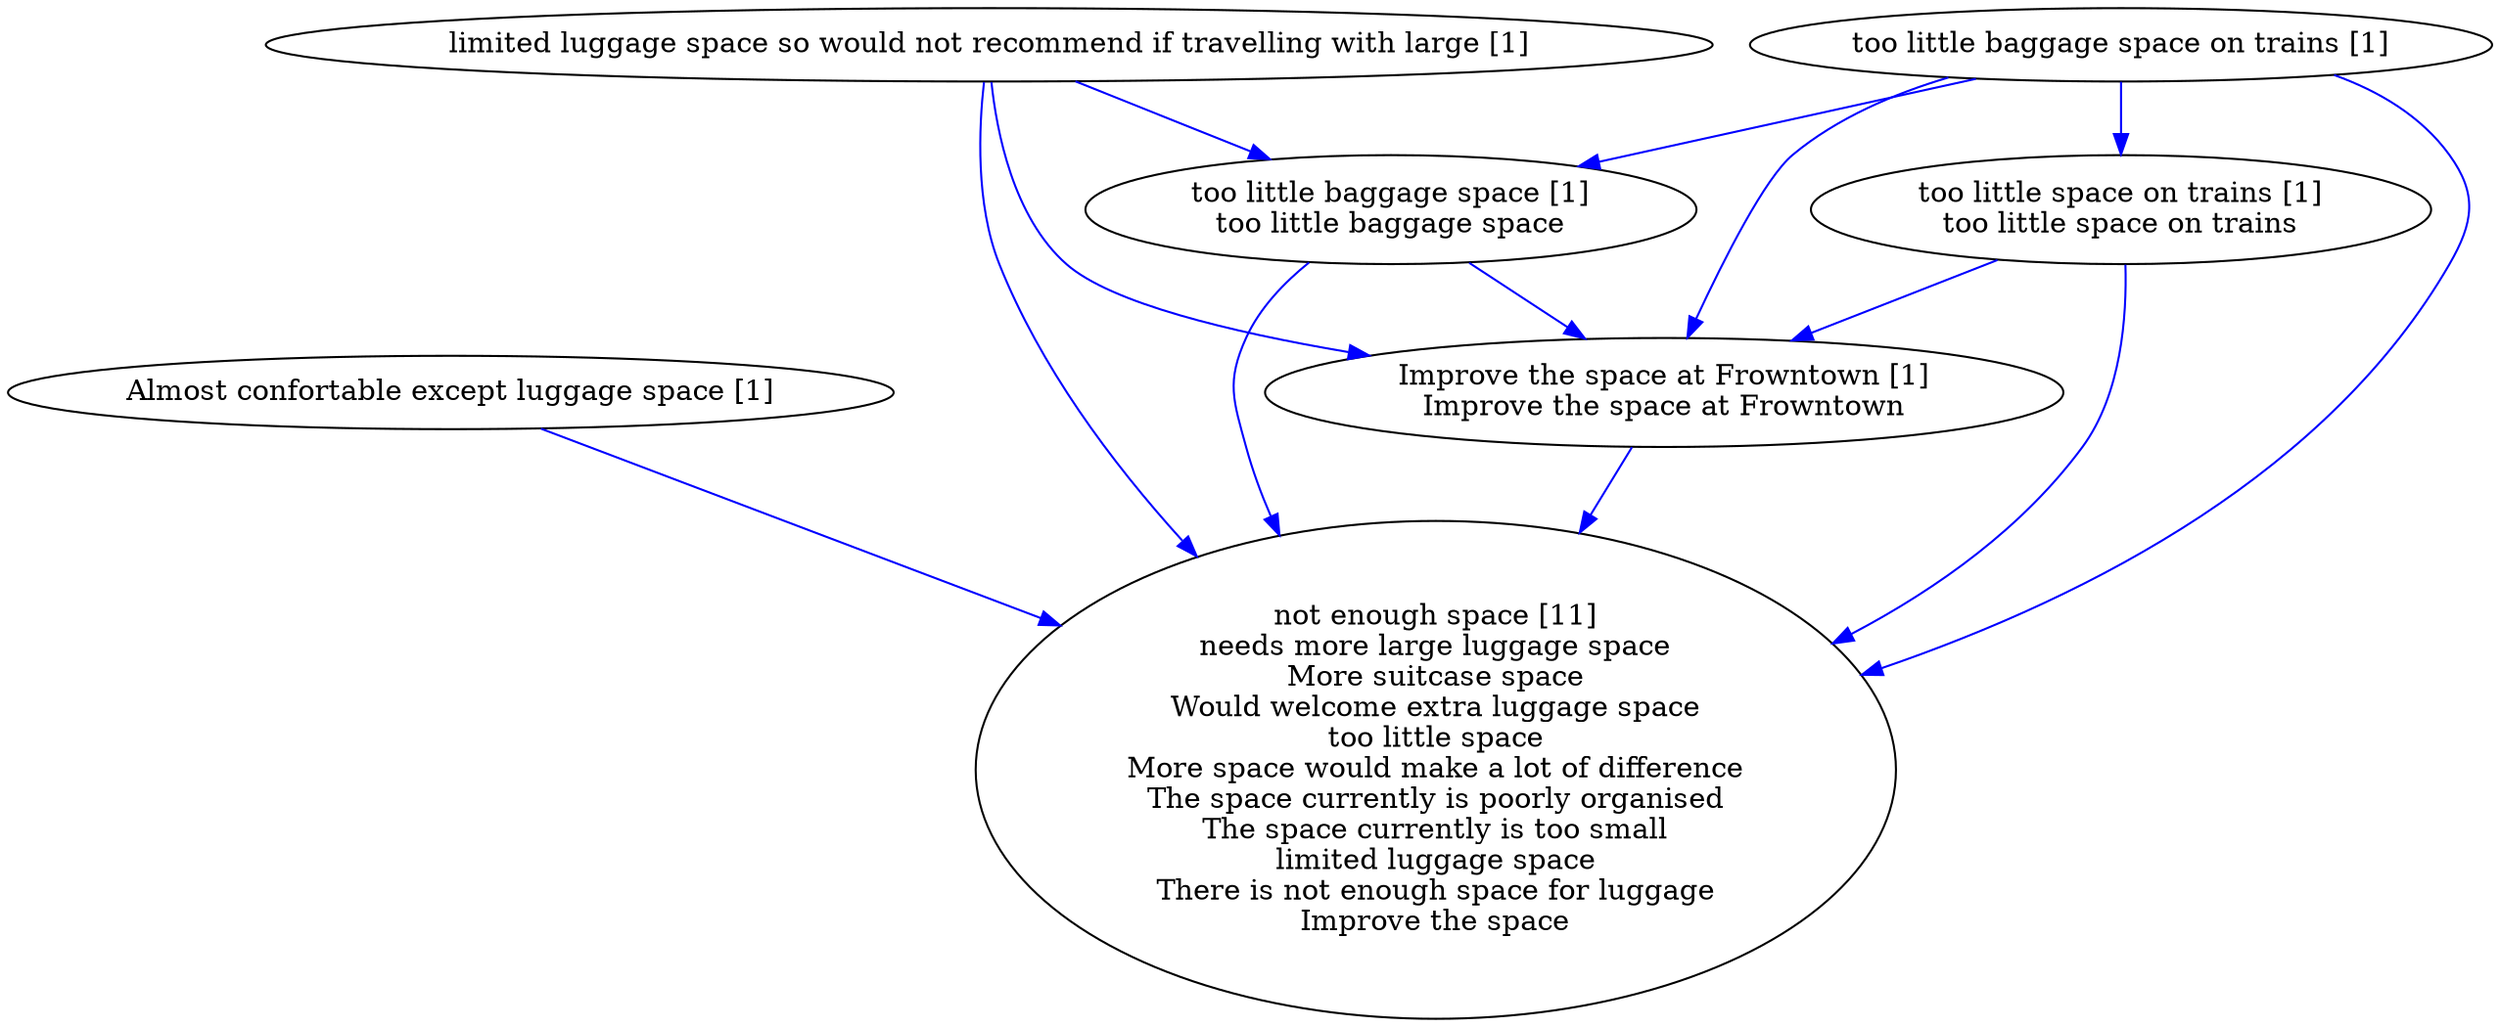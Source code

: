 digraph collapsedGraph {
"not enough space [11]\nneeds more large luggage space\nMore suitcase space\nWould welcome extra luggage space\ntoo little space\nMore space would make a lot of difference\nThe space currently is poorly organised\nThe space currently is too small\nlimited luggage space\nThere is not enough space for luggage\nImprove the space""Almost confortable except luggage space [1]""Improve the space at Frowntown [1]\nImprove the space at Frowntown""limited luggage space so would not recommend if travelling with large [1]""too little baggage space on trains [1]""too little baggage space [1]\ntoo little baggage space""too little space on trains [1]\ntoo little space on trains""Improve the space at Frowntown [1]\nImprove the space at Frowntown" -> "not enough space [11]\nneeds more large luggage space\nMore suitcase space\nWould welcome extra luggage space\ntoo little space\nMore space would make a lot of difference\nThe space currently is poorly organised\nThe space currently is too small\nlimited luggage space\nThere is not enough space for luggage\nImprove the space" [color=blue]
"limited luggage space so would not recommend if travelling with large [1]" -> "not enough space [11]\nneeds more large luggage space\nMore suitcase space\nWould welcome extra luggage space\ntoo little space\nMore space would make a lot of difference\nThe space currently is poorly organised\nThe space currently is too small\nlimited luggage space\nThere is not enough space for luggage\nImprove the space" [color=blue]
"limited luggage space so would not recommend if travelling with large [1]" -> "too little baggage space [1]\ntoo little baggage space" [color=blue]
"too little baggage space [1]\ntoo little baggage space" -> "Improve the space at Frowntown [1]\nImprove the space at Frowntown" [color=blue]
"too little baggage space [1]\ntoo little baggage space" -> "not enough space [11]\nneeds more large luggage space\nMore suitcase space\nWould welcome extra luggage space\ntoo little space\nMore space would make a lot of difference\nThe space currently is poorly organised\nThe space currently is too small\nlimited luggage space\nThere is not enough space for luggage\nImprove the space" [color=blue]
"limited luggage space so would not recommend if travelling with large [1]" -> "Improve the space at Frowntown [1]\nImprove the space at Frowntown" [color=blue]
"too little baggage space on trains [1]" -> "not enough space [11]\nneeds more large luggage space\nMore suitcase space\nWould welcome extra luggage space\ntoo little space\nMore space would make a lot of difference\nThe space currently is poorly organised\nThe space currently is too small\nlimited luggage space\nThere is not enough space for luggage\nImprove the space" [color=blue]
"too little baggage space on trains [1]" -> "Improve the space at Frowntown [1]\nImprove the space at Frowntown" [color=blue]
"too little space on trains [1]\ntoo little space on trains" -> "Improve the space at Frowntown [1]\nImprove the space at Frowntown" [color=blue]
"too little space on trains [1]\ntoo little space on trains" -> "not enough space [11]\nneeds more large luggage space\nMore suitcase space\nWould welcome extra luggage space\ntoo little space\nMore space would make a lot of difference\nThe space currently is poorly organised\nThe space currently is too small\nlimited luggage space\nThere is not enough space for luggage\nImprove the space" [color=blue]
"Almost confortable except luggage space [1]" -> "not enough space [11]\nneeds more large luggage space\nMore suitcase space\nWould welcome extra luggage space\ntoo little space\nMore space would make a lot of difference\nThe space currently is poorly organised\nThe space currently is too small\nlimited luggage space\nThere is not enough space for luggage\nImprove the space" [color=blue]
"too little baggage space on trains [1]" -> "too little baggage space [1]\ntoo little baggage space" [color=blue]
"too little baggage space on trains [1]" -> "too little space on trains [1]\ntoo little space on trains" [color=blue]
}